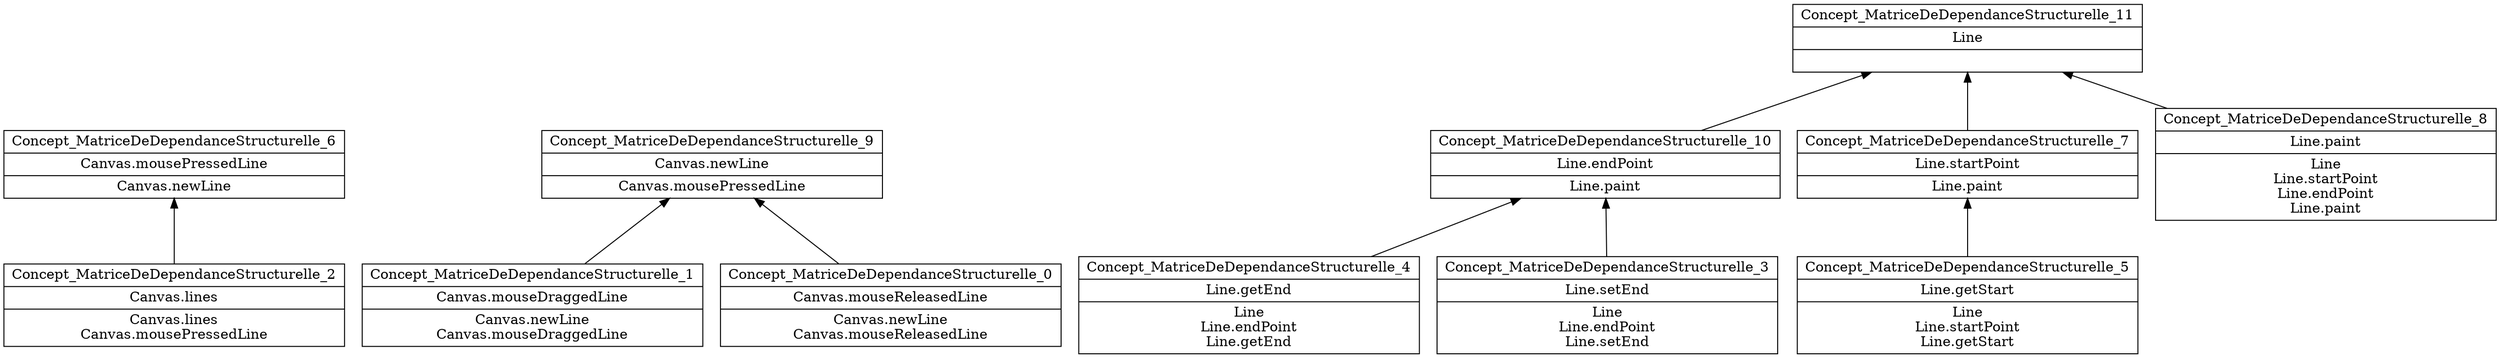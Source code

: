 digraph G { 
	rankdir=BT;
subgraph MatriceDeDependanceStructurelle { 
label="MatriceDeDependanceStructurelle";
1 [shape=record,label="{Concept_MatriceDeDependanceStructurelle_2|Canvas.lines\n|Canvas.lines\nCanvas.mousePressedLine\n}"];
2 [shape=record,label="{Concept_MatriceDeDependanceStructurelle_1|Canvas.mouseDraggedLine\n|Canvas.newLine\nCanvas.mouseDraggedLine\n}"];
3 [shape=record,label="{Concept_MatriceDeDependanceStructurelle_0|Canvas.mouseReleasedLine\n|Canvas.newLine\nCanvas.mouseReleasedLine\n}"];
4 [shape=record,label="{Concept_MatriceDeDependanceStructurelle_6|Canvas.mousePressedLine\n|Canvas.newLine\n}"];
5 [shape=record,label="{Concept_MatriceDeDependanceStructurelle_4|Line.getEnd\n|Line\nLine.endPoint\nLine.getEnd\n}"];
6 [shape=record,label="{Concept_MatriceDeDependanceStructurelle_5|Line.getStart\n|Line\nLine.startPoint\nLine.getStart\n}"];
7 [shape=record,label="{Concept_MatriceDeDependanceStructurelle_9|Canvas.newLine\n|Canvas.mousePressedLine\n}"];
8 [shape=record,label="{Concept_MatriceDeDependanceStructurelle_7|Line.startPoint\n|Line.paint\n}"];
9 [shape=record,label="{Concept_MatriceDeDependanceStructurelle_8|Line.paint\n|Line\nLine.startPoint\nLine.endPoint\nLine.paint\n}"];
10 [shape=record,label="{Concept_MatriceDeDependanceStructurelle_10|Line.endPoint\n|Line.paint\n}"];
11 [shape=record,label="{Concept_MatriceDeDependanceStructurelle_11|Line\n|}"];
12 [shape=record,label="{Concept_MatriceDeDependanceStructurelle_3|Line.setEnd\n|Line\nLine.endPoint\nLine.setEnd\n}"];
	1 -> 4
	2 -> 7
	3 -> 7
	6 -> 8
	5 -> 10
	12 -> 10
	8 -> 11
	10 -> 11
	9 -> 11
}
}